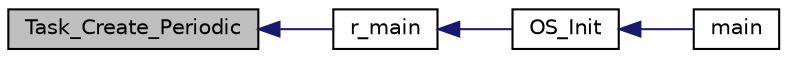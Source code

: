 digraph "Task_Create_Periodic"
{
  edge [fontname="Helvetica",fontsize="10",labelfontname="Helvetica",labelfontsize="10"];
  node [fontname="Helvetica",fontsize="10",shape=record];
  rankdir="LR";
  Node1 [label="Task_Create_Periodic",height=0.2,width=0.4,color="black", fillcolor="grey75", style="filled", fontcolor="black"];
  Node1 -> Node2 [dir="back",color="midnightblue",fontsize="10",style="solid",fontname="Helvetica"];
  Node2 [label="r_main",height=0.2,width=0.4,color="black", fillcolor="white", style="filled",URL="$os_8c.html#afff05d20e8e3bfc1d7d8aab2bb3a1e9b",tooltip="main function provided by user application. The first task to run. "];
  Node2 -> Node3 [dir="back",color="midnightblue",fontsize="10",style="solid",fontname="Helvetica"];
  Node3 [label="OS_Init",height=0.2,width=0.4,color="black", fillcolor="white", style="filled",URL="$os_8c.html#a280149a9407c6504ce0af541351561db",tooltip="Setup the RTOS and create main() as the first SYSTEM level task. "];
  Node3 -> Node4 [dir="back",color="midnightblue",fontsize="10",style="solid",fontname="Helvetica"];
  Node4 [label="main",height=0.2,width=0.4,color="black", fillcolor="white", style="filled",URL="$os_8c.html#ae66f6b31b5ad750f1fe042a706a4e3d4"];
}
